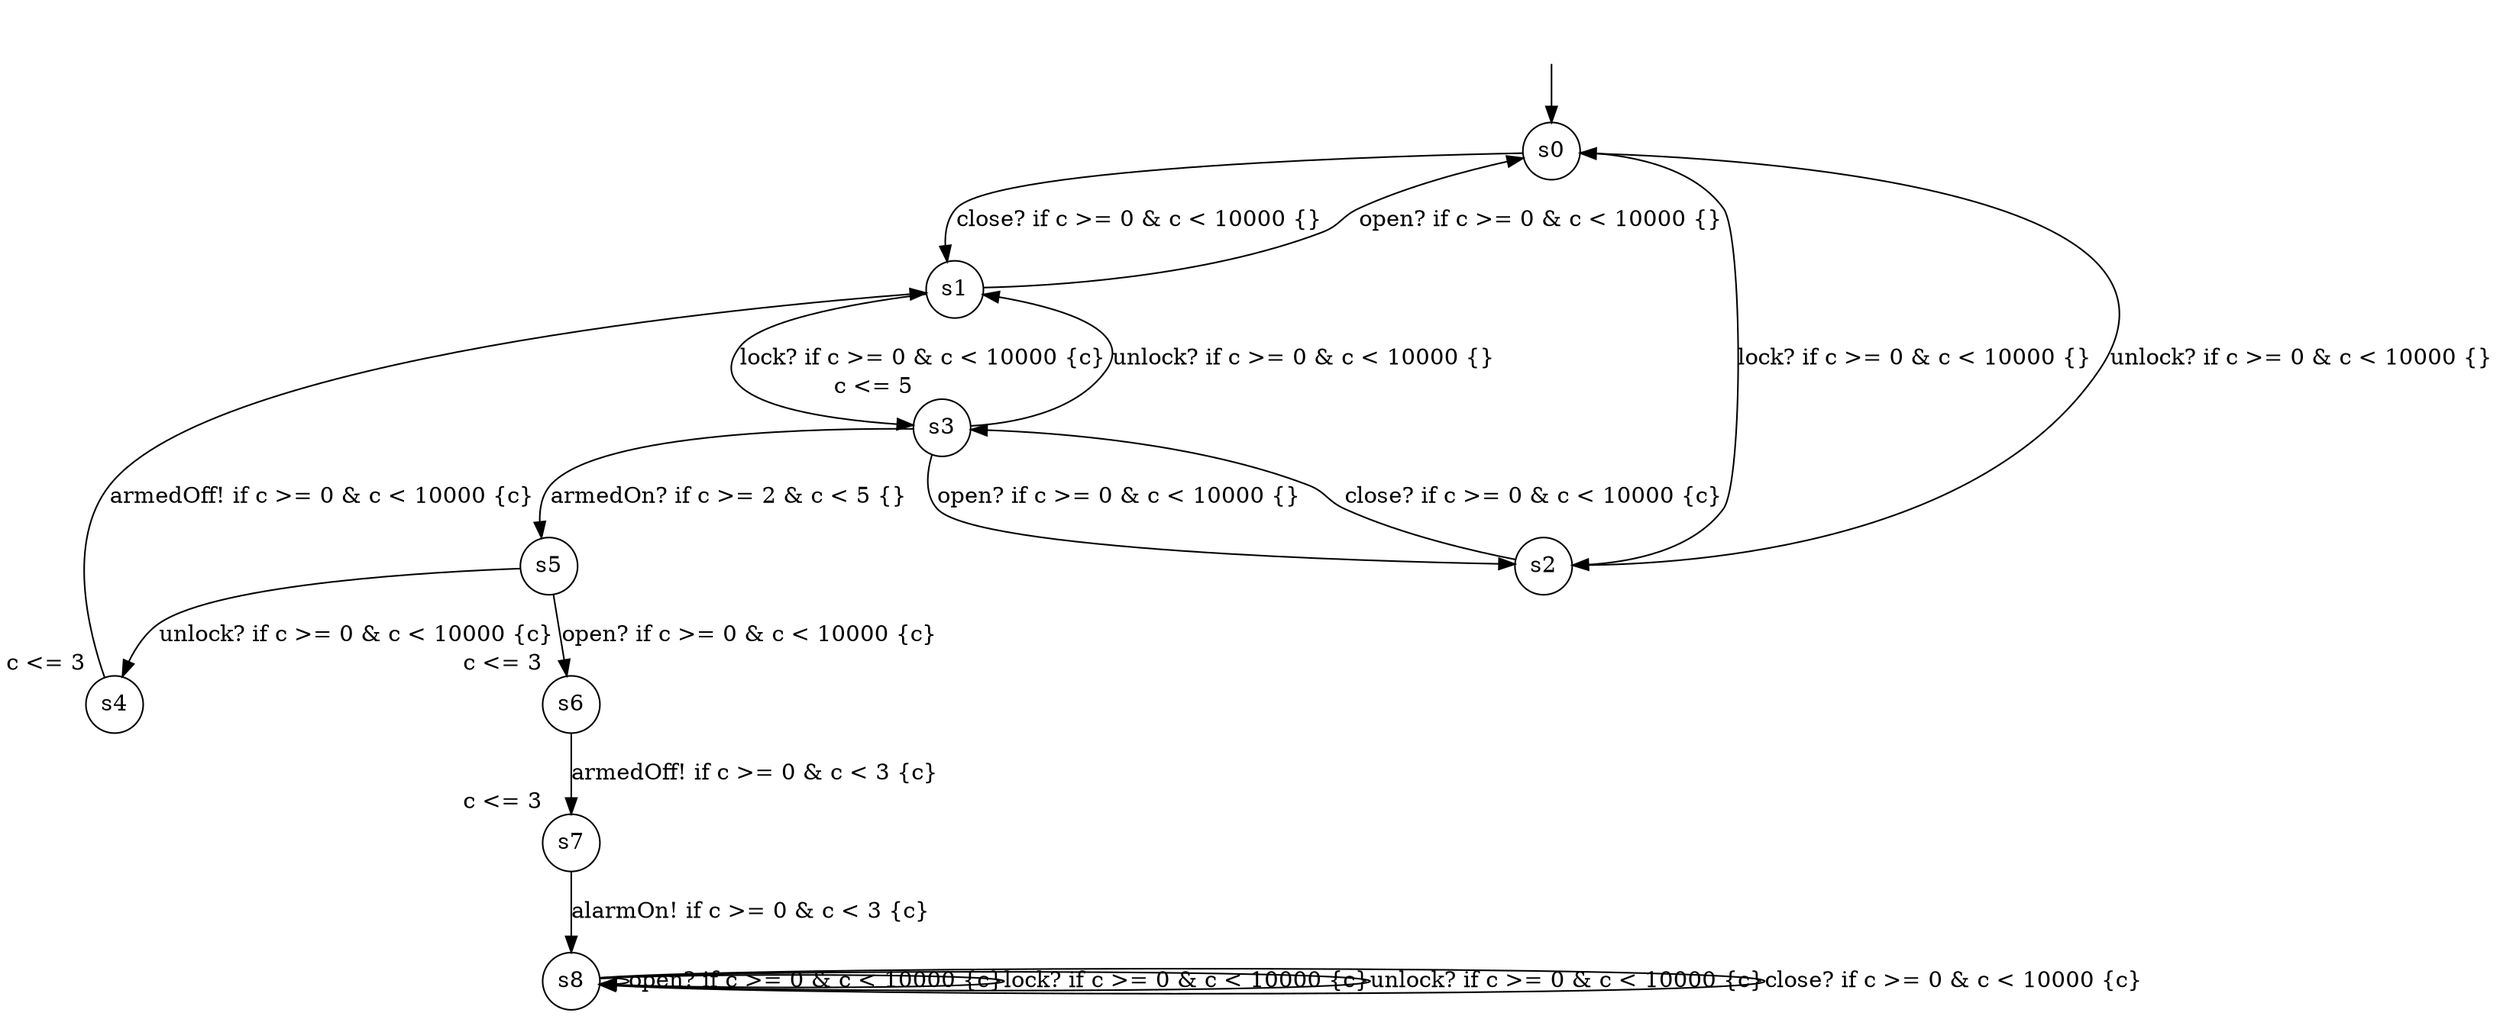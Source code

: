 digraph g {
__start0 [label="" shape="none"];
0 [shape="circle" margin=0 label="s0"];
1 [shape="circle" margin=0 label="s1"];
2 [shape="circle" margin=0 label="s2"];
3 [shape="circle" margin=0 label="s3", xlabel="c <= 5"];
4 [shape="circle" margin=0 label="s4", xlabel="c <= 3"];
5 [shape="circle" margin=0 label="s5"];
6 [shape="circle" margin=0 label="s6", xlabel="c <= 3"];
7 [shape="circle" margin=0 label="s7", xlabel="c <= 3"];
8 [shape="circle" margin=0 label="s8"];
0 -> 1 [label="close? if c >= 0 & c < 10000 {}"];
0 -> 2 [label="lock? if c >= 0 & c < 10000 {}"];
1 -> 0 [label="open? if c >= 0 & c < 10000 {}"];
1 -> 3 [label="lock? if c >= 0 & c < 10000 {c}"];
2 -> 0 [label="unlock? if c >= 0 & c < 10000 {}"];
2 -> 3 [label="close? if c >= 0 & c < 10000 {c}"];
3 -> 1 [label="unlock? if c >= 0 & c < 10000 {}"];
3 -> 2 [label="open? if c >= 0 & c < 10000 {}"];
3 -> 5 [label="armedOn? if c >= 2 & c < 5 {}"];
5 -> 4 [label="unlock? if c >= 0 & c < 10000 {c}"];
5 -> 6 [label="open? if c >= 0 & c < 10000 {c}"];
4 -> 1 [label="armedOff! if c >= 0 & c < 10000 {c}"];
6 -> 7 [label="armedOff! if c >= 0 & c < 3 {c}"];
7 -> 8 [label="alarmOn! if c >= 0 & c < 3 {c}"];
8 -> 8 [label="open? if c >= 0 & c < 10000 {c}"];
8 -> 8 [label="lock? if c >= 0 & c < 10000 {c}"];
8 -> 8 [label="unlock? if c >= 0 & c < 10000 {c}"];
8 -> 8 [label="close? if c >= 0 & c < 10000 {c}"];
__start0 -> 0;
}
